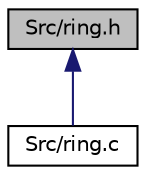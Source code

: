 digraph "Src/ring.h"
{
 // LATEX_PDF_SIZE
  edge [fontname="Helvetica",fontsize="10",labelfontname="Helvetica",labelfontsize="10"];
  node [fontname="Helvetica",fontsize="10",shape=record];
  Node1 [label="Src/ring.h",height=0.2,width=0.4,color="black", fillcolor="grey75", style="filled", fontcolor="black",tooltip="FIFO ring buffer driver library header."];
  Node1 -> Node2 [dir="back",color="midnightblue",fontsize="10",style="solid",fontname="Helvetica"];
  Node2 [label="Src/ring.c",height=0.2,width=0.4,color="black", fillcolor="white", style="filled",URL="$d9/de9/ring_8c.html",tooltip="Ring buffer library source file."];
}

